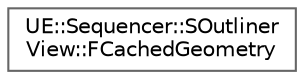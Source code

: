 digraph "Graphical Class Hierarchy"
{
 // INTERACTIVE_SVG=YES
 // LATEX_PDF_SIZE
  bgcolor="transparent";
  edge [fontname=Helvetica,fontsize=10,labelfontname=Helvetica,labelfontsize=10];
  node [fontname=Helvetica,fontsize=10,shape=box,height=0.2,width=0.4];
  rankdir="LR";
  Node0 [id="Node000000",label="UE::Sequencer::SOutliner\lView::FCachedGeometry",height=0.2,width=0.4,color="grey40", fillcolor="white", style="filled",URL="$d6/d0f/structUE_1_1Sequencer_1_1SOutlinerView_1_1FCachedGeometry.html",tooltip="Structure used to cache physical geometry for a particular node."];
}
